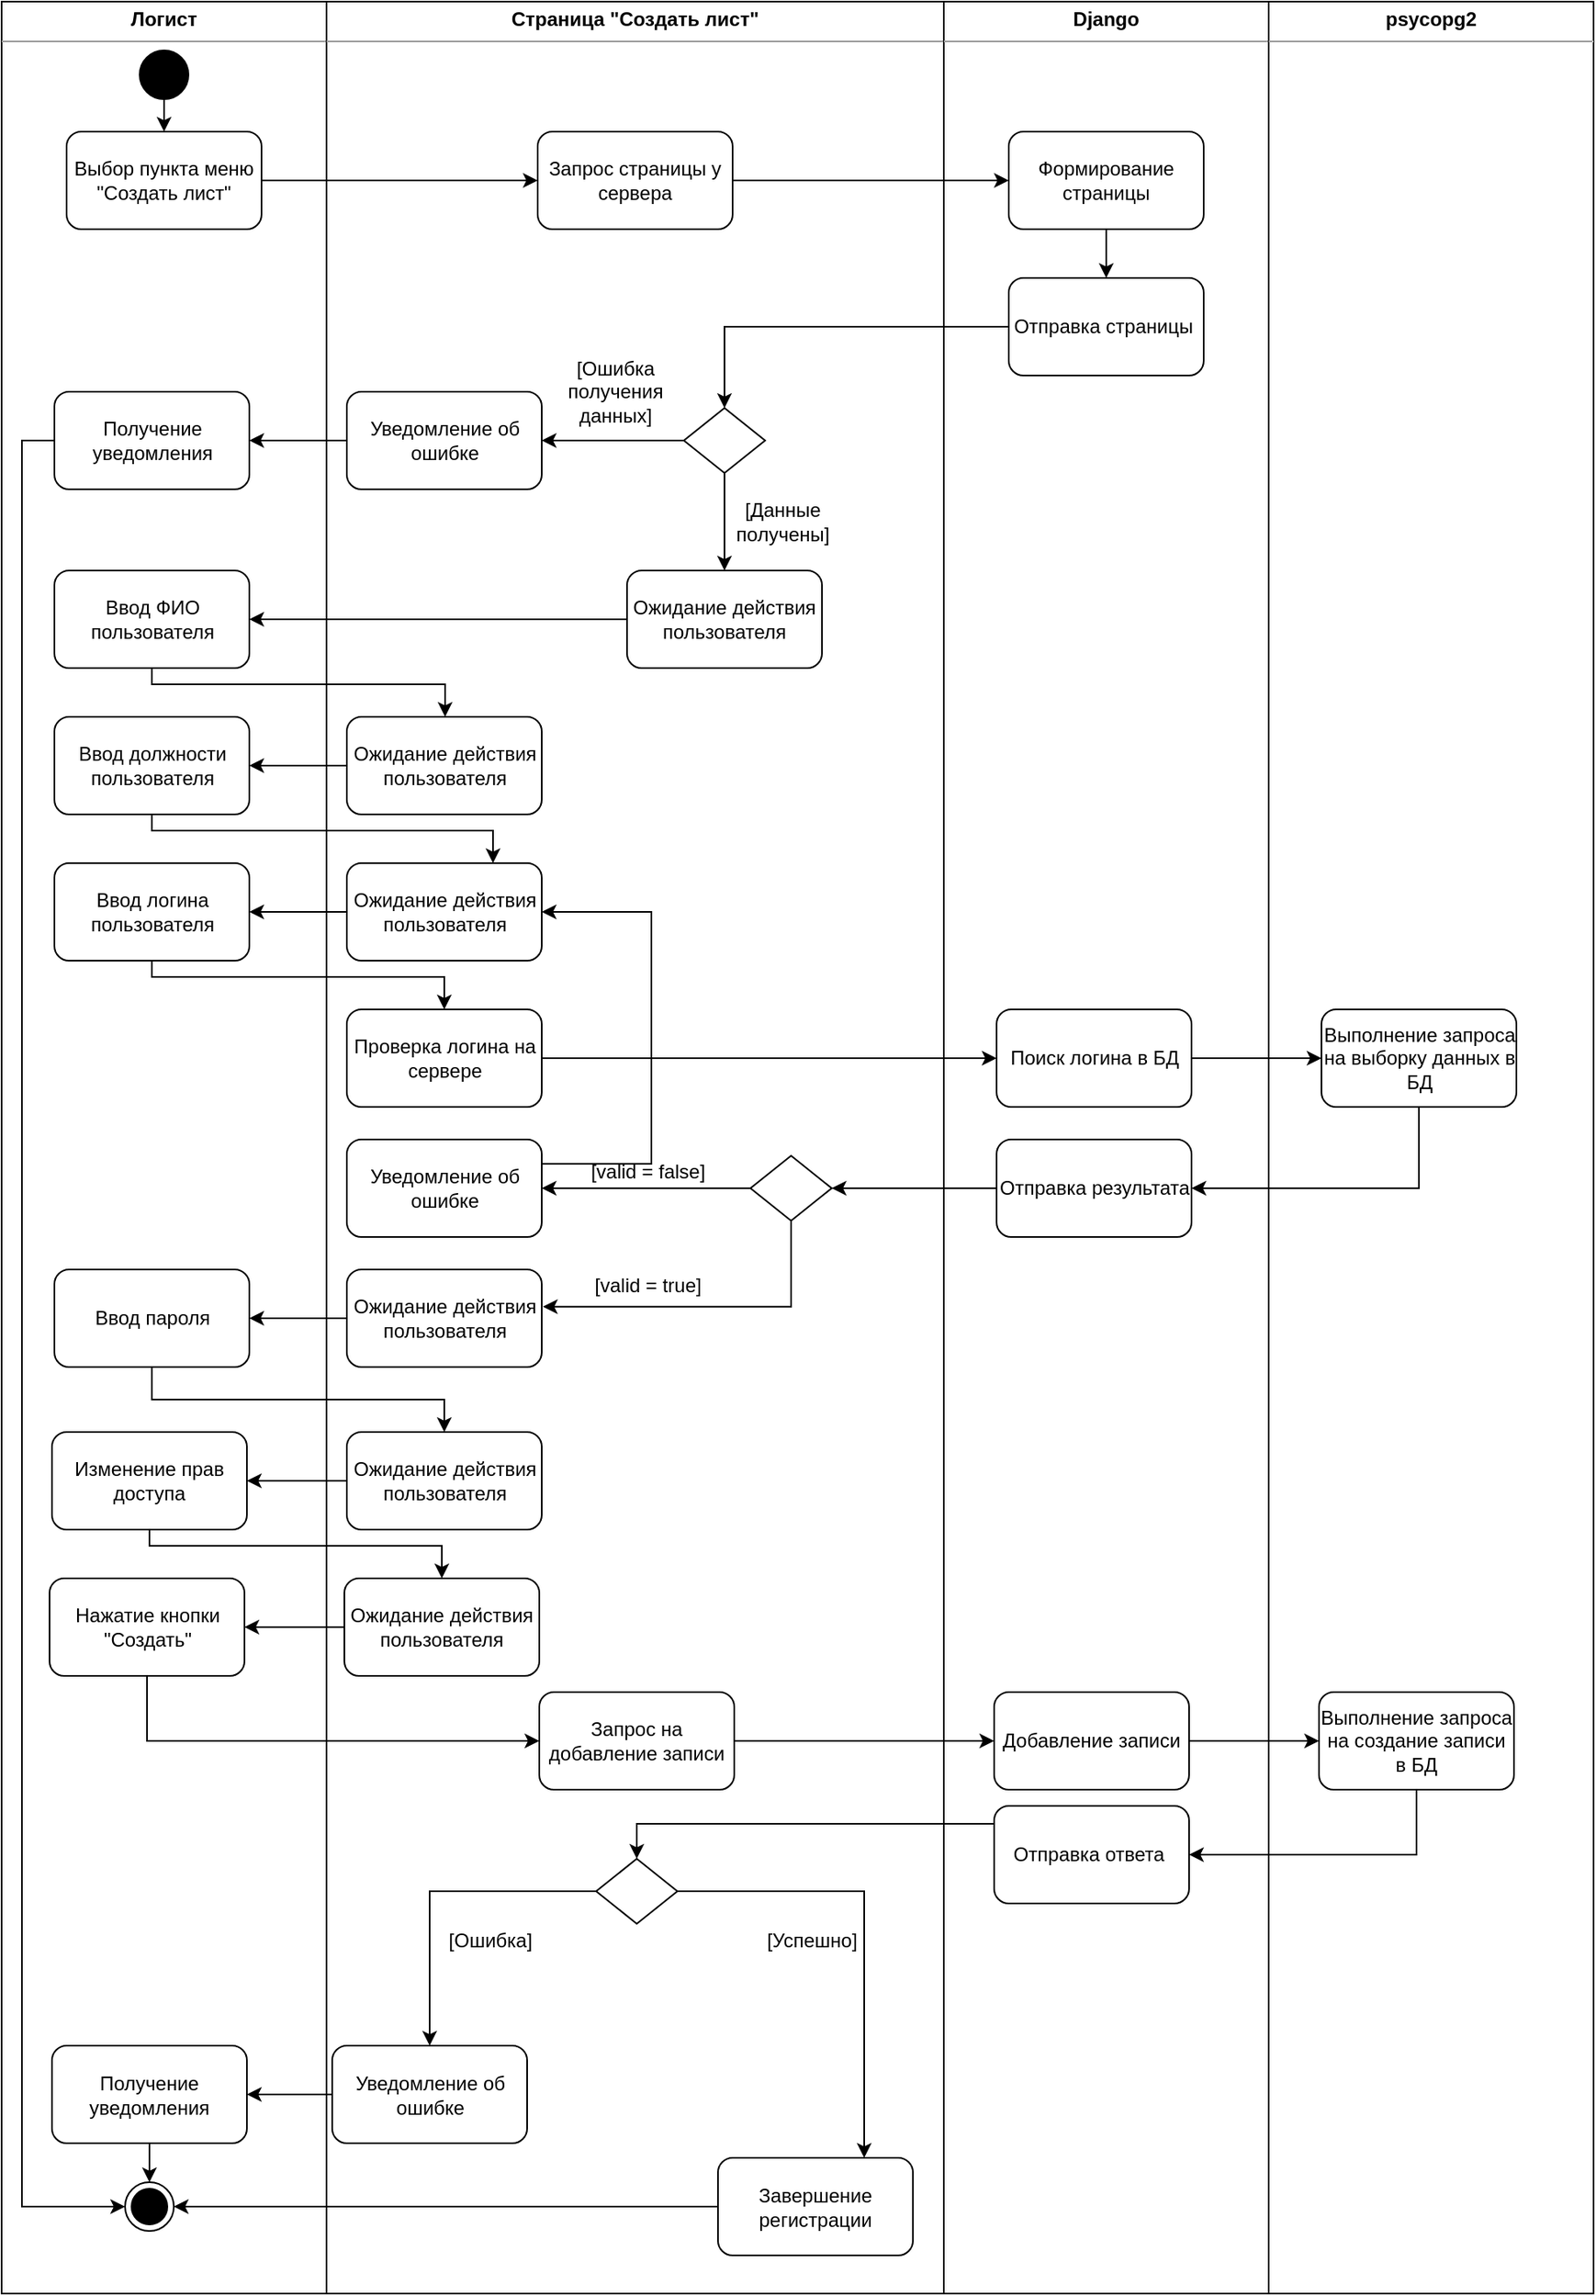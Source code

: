 <mxfile version="13.7.3" type="device"><diagram id="z3P9hNvL_dIzJHwitXw5" name="Страница 1"><mxGraphModel dx="1560" dy="3515" grid="1" gridSize="10" guides="1" tooltips="1" connect="1" arrows="1" fold="1" page="1" pageScale="1" pageWidth="827" pageHeight="1169" math="0" shadow="0"><root><mxCell id="0"/><mxCell id="1" parent="0"/><mxCell id="gkZ3X0_IMT6r3l2f57qp-4" value="&lt;p style=&quot;margin: 0px ; margin-top: 4px ; text-align: center&quot;&gt;&lt;b&gt;Логист&lt;/b&gt;&lt;/p&gt;&lt;hr size=&quot;1&quot;&gt;&lt;div style=&quot;height: 2px&quot;&gt;&lt;/div&gt;" style="verticalAlign=top;align=left;overflow=fill;fontSize=12;fontFamily=Helvetica;html=1;" vertex="1" parent="1"><mxGeometry x="40" y="-600" width="200" height="1410" as="geometry"/></mxCell><mxCell id="gkZ3X0_IMT6r3l2f57qp-5" value="&lt;p style=&quot;margin: 0px ; margin-top: 4px ; text-align: center&quot;&gt;&lt;b&gt;Страница &quot;Создать лист&quot;&lt;/b&gt;&lt;/p&gt;&lt;hr size=&quot;1&quot;&gt;&lt;div style=&quot;height: 2px&quot;&gt;&lt;/div&gt;" style="verticalAlign=top;align=left;overflow=fill;fontSize=12;fontFamily=Helvetica;html=1;" vertex="1" parent="1"><mxGeometry x="240" y="-600" width="380" height="1410" as="geometry"/></mxCell><mxCell id="gkZ3X0_IMT6r3l2f57qp-6" value="&lt;p style=&quot;margin: 0px ; margin-top: 4px ; text-align: center&quot;&gt;&lt;b&gt;Django&lt;/b&gt;&lt;/p&gt;&lt;hr size=&quot;1&quot;&gt;&lt;div style=&quot;height: 2px&quot;&gt;&lt;/div&gt;" style="verticalAlign=top;align=left;overflow=fill;fontSize=12;fontFamily=Helvetica;html=1;" vertex="1" parent="1"><mxGeometry x="620" y="-600" width="200" height="1410" as="geometry"/></mxCell><mxCell id="gkZ3X0_IMT6r3l2f57qp-7" value="&lt;p style=&quot;margin: 0px ; margin-top: 4px ; text-align: center&quot;&gt;&lt;b&gt;psycopg2&lt;/b&gt;&lt;/p&gt;&lt;hr size=&quot;1&quot;&gt;&lt;div style=&quot;height: 2px&quot;&gt;&lt;/div&gt;" style="verticalAlign=top;align=left;overflow=fill;fontSize=12;fontFamily=Helvetica;html=1;" vertex="1" parent="1"><mxGeometry x="820" y="-600" width="200" height="1410" as="geometry"/></mxCell><mxCell id="gkZ3X0_IMT6r3l2f57qp-8" style="edgeStyle=orthogonalEdgeStyle;rounded=0;orthogonalLoop=1;jettySize=auto;html=1;exitX=1;exitY=0.5;exitDx=0;exitDy=0;entryX=0;entryY=0.5;entryDx=0;entryDy=0;" edge="1" parent="1" source="gkZ3X0_IMT6r3l2f57qp-9" target="gkZ3X0_IMT6r3l2f57qp-11"><mxGeometry relative="1" as="geometry"><mxPoint x="280" y="-480" as="targetPoint"/></mxGeometry></mxCell><mxCell id="gkZ3X0_IMT6r3l2f57qp-9" value="Выбор пункта меню&lt;br&gt;&quot;Создать лист&quot;" style="rounded=1;whiteSpace=wrap;html=1;" vertex="1" parent="1"><mxGeometry x="80" y="-520" width="120" height="60" as="geometry"/></mxCell><mxCell id="gkZ3X0_IMT6r3l2f57qp-10" style="edgeStyle=orthogonalEdgeStyle;rounded=0;orthogonalLoop=1;jettySize=auto;html=1;exitX=1;exitY=0.5;exitDx=0;exitDy=0;entryX=0;entryY=0.5;entryDx=0;entryDy=0;" edge="1" parent="1" source="gkZ3X0_IMT6r3l2f57qp-11" target="gkZ3X0_IMT6r3l2f57qp-13"><mxGeometry relative="1" as="geometry"/></mxCell><mxCell id="gkZ3X0_IMT6r3l2f57qp-11" value="Запрос страницы у сервера" style="rounded=1;whiteSpace=wrap;html=1;" vertex="1" parent="1"><mxGeometry x="370" y="-520" width="120" height="60" as="geometry"/></mxCell><mxCell id="gkZ3X0_IMT6r3l2f57qp-12" style="edgeStyle=orthogonalEdgeStyle;rounded=0;orthogonalLoop=1;jettySize=auto;html=1;exitX=0.5;exitY=1;exitDx=0;exitDy=0;" edge="1" parent="1" source="gkZ3X0_IMT6r3l2f57qp-13" target="gkZ3X0_IMT6r3l2f57qp-15"><mxGeometry relative="1" as="geometry"/></mxCell><mxCell id="gkZ3X0_IMT6r3l2f57qp-13" value="Формирование страницы" style="rounded=1;whiteSpace=wrap;html=1;" vertex="1" parent="1"><mxGeometry x="660" y="-520" width="120" height="60" as="geometry"/></mxCell><mxCell id="gkZ3X0_IMT6r3l2f57qp-14" style="edgeStyle=orthogonalEdgeStyle;rounded=0;orthogonalLoop=1;jettySize=auto;html=1;exitX=0;exitY=0.5;exitDx=0;exitDy=0;entryX=0.5;entryY=0;entryDx=0;entryDy=0;" edge="1" parent="1" source="gkZ3X0_IMT6r3l2f57qp-15" target="gkZ3X0_IMT6r3l2f57qp-20"><mxGeometry relative="1" as="geometry"/></mxCell><mxCell id="gkZ3X0_IMT6r3l2f57qp-15" value="Отправка страницы&amp;nbsp;" style="rounded=1;whiteSpace=wrap;html=1;" vertex="1" parent="1"><mxGeometry x="660" y="-430" width="120" height="60" as="geometry"/></mxCell><mxCell id="gkZ3X0_IMT6r3l2f57qp-16" style="edgeStyle=orthogonalEdgeStyle;rounded=0;orthogonalLoop=1;jettySize=auto;html=1;exitX=0.5;exitY=1;exitDx=0;exitDy=0;entryX=0.5;entryY=0;entryDx=0;entryDy=0;" edge="1" parent="1" source="gkZ3X0_IMT6r3l2f57qp-17" target="gkZ3X0_IMT6r3l2f57qp-9"><mxGeometry relative="1" as="geometry"/></mxCell><mxCell id="gkZ3X0_IMT6r3l2f57qp-17" value="" style="ellipse;whiteSpace=wrap;html=1;aspect=fixed;fillColor=#000000;" vertex="1" parent="1"><mxGeometry x="125" y="-570" width="30" height="30" as="geometry"/></mxCell><mxCell id="gkZ3X0_IMT6r3l2f57qp-18" style="edgeStyle=orthogonalEdgeStyle;rounded=0;orthogonalLoop=1;jettySize=auto;html=1;exitX=0;exitY=0.5;exitDx=0;exitDy=0;entryX=1;entryY=0.5;entryDx=0;entryDy=0;" edge="1" parent="1" source="gkZ3X0_IMT6r3l2f57qp-20" target="gkZ3X0_IMT6r3l2f57qp-22"><mxGeometry relative="1" as="geometry"><Array as="points"><mxPoint x="430" y="-330"/><mxPoint x="430" y="-330"/></Array></mxGeometry></mxCell><mxCell id="gkZ3X0_IMT6r3l2f57qp-19" style="edgeStyle=orthogonalEdgeStyle;rounded=0;orthogonalLoop=1;jettySize=auto;html=1;" edge="1" parent="1" source="gkZ3X0_IMT6r3l2f57qp-20" target="gkZ3X0_IMT6r3l2f57qp-55"><mxGeometry relative="1" as="geometry"/></mxCell><mxCell id="gkZ3X0_IMT6r3l2f57qp-20" value="" style="rhombus;whiteSpace=wrap;html=1;fillColor=#FFFFFF;" vertex="1" parent="1"><mxGeometry x="460" y="-350" width="50" height="40" as="geometry"/></mxCell><mxCell id="gkZ3X0_IMT6r3l2f57qp-21" style="edgeStyle=orthogonalEdgeStyle;rounded=0;orthogonalLoop=1;jettySize=auto;html=1;exitX=0;exitY=0.5;exitDx=0;exitDy=0;entryX=1;entryY=0.5;entryDx=0;entryDy=0;" edge="1" parent="1" source="gkZ3X0_IMT6r3l2f57qp-22" target="gkZ3X0_IMT6r3l2f57qp-25"><mxGeometry relative="1" as="geometry"/></mxCell><mxCell id="gkZ3X0_IMT6r3l2f57qp-22" value="Уведомление об&lt;br&gt;ошибке" style="rounded=1;whiteSpace=wrap;html=1;" vertex="1" parent="1"><mxGeometry x="252.5" y="-360" width="120" height="60" as="geometry"/></mxCell><mxCell id="gkZ3X0_IMT6r3l2f57qp-23" value="[Ошибка &lt;br&gt;получения &lt;br&gt;данных]" style="text;html=1;strokeColor=none;fillColor=none;align=center;verticalAlign=middle;whiteSpace=wrap;rounded=0;" vertex="1" parent="1"><mxGeometry x="387.5" y="-370" width="60" height="20" as="geometry"/></mxCell><mxCell id="gkZ3X0_IMT6r3l2f57qp-24" style="edgeStyle=orthogonalEdgeStyle;rounded=0;orthogonalLoop=1;jettySize=auto;html=1;exitX=0;exitY=0.5;exitDx=0;exitDy=0;entryX=0;entryY=0.5;entryDx=0;entryDy=0;" edge="1" parent="1" source="gkZ3X0_IMT6r3l2f57qp-25" target="gkZ3X0_IMT6r3l2f57qp-27"><mxGeometry relative="1" as="geometry"/></mxCell><mxCell id="gkZ3X0_IMT6r3l2f57qp-25" value="Получение уведомления" style="rounded=1;whiteSpace=wrap;html=1;" vertex="1" parent="1"><mxGeometry x="72.5" y="-360" width="120" height="60" as="geometry"/></mxCell><mxCell id="gkZ3X0_IMT6r3l2f57qp-26" value="[Данные получены]" style="text;html=1;strokeColor=none;fillColor=none;align=center;verticalAlign=middle;whiteSpace=wrap;rounded=0;" vertex="1" parent="1"><mxGeometry x="491" y="-290" width="60" height="20" as="geometry"/></mxCell><mxCell id="gkZ3X0_IMT6r3l2f57qp-27" value="" style="ellipse;html=1;shape=endState;fillColor=#000000;" vertex="1" parent="1"><mxGeometry x="116" y="741.5" width="30" height="30" as="geometry"/></mxCell><mxCell id="gkZ3X0_IMT6r3l2f57qp-28" style="edgeStyle=orthogonalEdgeStyle;rounded=0;orthogonalLoop=1;jettySize=auto;html=1;exitX=1;exitY=0.5;exitDx=0;exitDy=0;entryX=0;entryY=0.5;entryDx=0;entryDy=0;" edge="1" parent="1" source="gkZ3X0_IMT6r3l2f57qp-29" target="gkZ3X0_IMT6r3l2f57qp-31"><mxGeometry relative="1" as="geometry"/></mxCell><mxCell id="gkZ3X0_IMT6r3l2f57qp-29" value="Запрос на добавление записи" style="rounded=1;whiteSpace=wrap;html=1;" vertex="1" parent="1"><mxGeometry x="371" y="440" width="120" height="60" as="geometry"/></mxCell><mxCell id="gkZ3X0_IMT6r3l2f57qp-30" style="edgeStyle=orthogonalEdgeStyle;rounded=0;orthogonalLoop=1;jettySize=auto;html=1;exitX=1;exitY=0.5;exitDx=0;exitDy=0;entryX=0;entryY=0.5;entryDx=0;entryDy=0;" edge="1" parent="1" source="gkZ3X0_IMT6r3l2f57qp-31" target="gkZ3X0_IMT6r3l2f57qp-33"><mxGeometry relative="1" as="geometry"/></mxCell><mxCell id="gkZ3X0_IMT6r3l2f57qp-31" value="Добавление записи" style="rounded=1;whiteSpace=wrap;html=1;" vertex="1" parent="1"><mxGeometry x="651" y="440" width="120" height="60" as="geometry"/></mxCell><mxCell id="gkZ3X0_IMT6r3l2f57qp-32" style="edgeStyle=orthogonalEdgeStyle;rounded=0;orthogonalLoop=1;jettySize=auto;html=1;exitX=0.5;exitY=1;exitDx=0;exitDy=0;entryX=1;entryY=0.5;entryDx=0;entryDy=0;" edge="1" parent="1" source="gkZ3X0_IMT6r3l2f57qp-33" target="gkZ3X0_IMT6r3l2f57qp-35"><mxGeometry relative="1" as="geometry"/></mxCell><mxCell id="gkZ3X0_IMT6r3l2f57qp-33" value="Выполнение запроса на создание записи в БД" style="rounded=1;whiteSpace=wrap;html=1;" vertex="1" parent="1"><mxGeometry x="851" y="440" width="120" height="60" as="geometry"/></mxCell><mxCell id="gkZ3X0_IMT6r3l2f57qp-34" style="edgeStyle=orthogonalEdgeStyle;rounded=0;orthogonalLoop=1;jettySize=auto;html=1;exitX=0;exitY=0.25;exitDx=0;exitDy=0;entryX=0.5;entryY=0;entryDx=0;entryDy=0;" edge="1" parent="1" source="gkZ3X0_IMT6r3l2f57qp-35" target="gkZ3X0_IMT6r3l2f57qp-38"><mxGeometry relative="1" as="geometry"><Array as="points"><mxPoint x="651.5" y="521"/><mxPoint x="431.5" y="521"/></Array></mxGeometry></mxCell><mxCell id="gkZ3X0_IMT6r3l2f57qp-35" value="Отправка ответа&amp;nbsp;" style="rounded=1;whiteSpace=wrap;html=1;" vertex="1" parent="1"><mxGeometry x="651" y="510" width="120" height="60" as="geometry"/></mxCell><mxCell id="gkZ3X0_IMT6r3l2f57qp-36" style="edgeStyle=orthogonalEdgeStyle;rounded=0;orthogonalLoop=1;jettySize=auto;html=1;exitX=1;exitY=0.5;exitDx=0;exitDy=0;entryX=0.75;entryY=0;entryDx=0;entryDy=0;" edge="1" parent="1" source="gkZ3X0_IMT6r3l2f57qp-38" target="gkZ3X0_IMT6r3l2f57qp-40"><mxGeometry relative="1" as="geometry"/></mxCell><mxCell id="gkZ3X0_IMT6r3l2f57qp-37" style="edgeStyle=orthogonalEdgeStyle;rounded=0;orthogonalLoop=1;jettySize=auto;html=1;exitX=0;exitY=0.5;exitDx=0;exitDy=0;entryX=0.5;entryY=0;entryDx=0;entryDy=0;" edge="1" parent="1" source="gkZ3X0_IMT6r3l2f57qp-38" target="gkZ3X0_IMT6r3l2f57qp-44"><mxGeometry relative="1" as="geometry"/></mxCell><mxCell id="gkZ3X0_IMT6r3l2f57qp-38" value="" style="rhombus;whiteSpace=wrap;html=1;fillColor=#FFFFFF;" vertex="1" parent="1"><mxGeometry x="406" y="542.5" width="50" height="40" as="geometry"/></mxCell><mxCell id="gkZ3X0_IMT6r3l2f57qp-39" style="edgeStyle=orthogonalEdgeStyle;rounded=0;orthogonalLoop=1;jettySize=auto;html=1;exitX=0;exitY=0.5;exitDx=0;exitDy=0;entryX=1;entryY=0.5;entryDx=0;entryDy=0;" edge="1" parent="1" source="gkZ3X0_IMT6r3l2f57qp-40" target="gkZ3X0_IMT6r3l2f57qp-27"><mxGeometry relative="1" as="geometry"><Array as="points"/></mxGeometry></mxCell><mxCell id="gkZ3X0_IMT6r3l2f57qp-40" value="Завершение регистрации" style="rounded=1;whiteSpace=wrap;html=1;" vertex="1" parent="1"><mxGeometry x="481" y="726.5" width="120" height="60" as="geometry"/></mxCell><mxCell id="gkZ3X0_IMT6r3l2f57qp-41" value="[Успешно]" style="text;html=1;strokeColor=none;fillColor=none;align=center;verticalAlign=middle;whiteSpace=wrap;rounded=0;" vertex="1" parent="1"><mxGeometry x="508.5" y="582.5" width="60" height="20" as="geometry"/></mxCell><mxCell id="gkZ3X0_IMT6r3l2f57qp-42" value="[Ошибка]" style="text;html=1;strokeColor=none;fillColor=none;align=center;verticalAlign=middle;whiteSpace=wrap;rounded=0;" vertex="1" parent="1"><mxGeometry x="311" y="582.5" width="60" height="20" as="geometry"/></mxCell><mxCell id="gkZ3X0_IMT6r3l2f57qp-43" style="edgeStyle=orthogonalEdgeStyle;rounded=0;orthogonalLoop=1;jettySize=auto;html=1;exitX=0;exitY=0.5;exitDx=0;exitDy=0;entryX=1;entryY=0.5;entryDx=0;entryDy=0;" edge="1" parent="1" source="gkZ3X0_IMT6r3l2f57qp-44" target="gkZ3X0_IMT6r3l2f57qp-46"><mxGeometry relative="1" as="geometry"><Array as="points"/></mxGeometry></mxCell><mxCell id="gkZ3X0_IMT6r3l2f57qp-44" value="Уведомление об&lt;br&gt;ошибке" style="rounded=1;whiteSpace=wrap;html=1;" vertex="1" parent="1"><mxGeometry x="243.5" y="657.5" width="120" height="60" as="geometry"/></mxCell><mxCell id="gkZ3X0_IMT6r3l2f57qp-45" style="edgeStyle=orthogonalEdgeStyle;rounded=0;orthogonalLoop=1;jettySize=auto;html=1;exitX=0.5;exitY=1;exitDx=0;exitDy=0;entryX=0.5;entryY=0;entryDx=0;entryDy=0;" edge="1" parent="1" source="gkZ3X0_IMT6r3l2f57qp-46" target="gkZ3X0_IMT6r3l2f57qp-27"><mxGeometry relative="1" as="geometry"/></mxCell><mxCell id="gkZ3X0_IMT6r3l2f57qp-46" value="Получение уведомления" style="rounded=1;whiteSpace=wrap;html=1;" vertex="1" parent="1"><mxGeometry x="71" y="657.5" width="120" height="60" as="geometry"/></mxCell><mxCell id="gkZ3X0_IMT6r3l2f57qp-47" style="edgeStyle=orthogonalEdgeStyle;rounded=0;orthogonalLoop=1;jettySize=auto;html=1;exitX=0.5;exitY=1;exitDx=0;exitDy=0;" edge="1" parent="1"><mxGeometry relative="1" as="geometry"><mxPoint x="920" y="-370" as="targetPoint"/><mxPoint x="920" y="-370" as="sourcePoint"/></mxGeometry></mxCell><mxCell id="gkZ3X0_IMT6r3l2f57qp-48" style="edgeStyle=orthogonalEdgeStyle;rounded=0;orthogonalLoop=1;jettySize=auto;html=1;" edge="1" parent="1" source="gkZ3X0_IMT6r3l2f57qp-49" target="gkZ3X0_IMT6r3l2f57qp-63"><mxGeometry relative="1" as="geometry"><Array as="points"><mxPoint x="133" y="-180"/><mxPoint x="313" y="-180"/></Array></mxGeometry></mxCell><mxCell id="gkZ3X0_IMT6r3l2f57qp-49" value="Ввод ФИО пользователя" style="rounded=1;whiteSpace=wrap;html=1;" vertex="1" parent="1"><mxGeometry x="72.5" y="-250" width="120" height="60" as="geometry"/></mxCell><mxCell id="gkZ3X0_IMT6r3l2f57qp-50" style="edgeStyle=orthogonalEdgeStyle;rounded=0;orthogonalLoop=1;jettySize=auto;html=1;entryX=1;entryY=0.5;entryDx=0;entryDy=0;" edge="1" parent="1" source="gkZ3X0_IMT6r3l2f57qp-51" target="gkZ3X0_IMT6r3l2f57qp-53"><mxGeometry relative="1" as="geometry"/></mxCell><mxCell id="gkZ3X0_IMT6r3l2f57qp-51" value="Ожидание действия&lt;br&gt;пользователя" style="rounded=1;whiteSpace=wrap;html=1;" vertex="1" parent="1"><mxGeometry x="252.5" y="-70" width="120" height="60" as="geometry"/></mxCell><mxCell id="gkZ3X0_IMT6r3l2f57qp-52" style="edgeStyle=orthogonalEdgeStyle;rounded=0;orthogonalLoop=1;jettySize=auto;html=1;entryX=0.5;entryY=0;entryDx=0;entryDy=0;" edge="1" parent="1" source="gkZ3X0_IMT6r3l2f57qp-53" target="gkZ3X0_IMT6r3l2f57qp-57"><mxGeometry relative="1" as="geometry"><Array as="points"><mxPoint x="133"/><mxPoint x="313"/></Array></mxGeometry></mxCell><mxCell id="gkZ3X0_IMT6r3l2f57qp-53" value="Ввод логина пользователя" style="rounded=1;whiteSpace=wrap;html=1;" vertex="1" parent="1"><mxGeometry x="72.5" y="-70" width="120" height="60" as="geometry"/></mxCell><mxCell id="gkZ3X0_IMT6r3l2f57qp-54" style="edgeStyle=orthogonalEdgeStyle;rounded=0;orthogonalLoop=1;jettySize=auto;html=1;entryX=1;entryY=0.5;entryDx=0;entryDy=0;" edge="1" parent="1" source="gkZ3X0_IMT6r3l2f57qp-55" target="gkZ3X0_IMT6r3l2f57qp-49"><mxGeometry relative="1" as="geometry"/></mxCell><mxCell id="gkZ3X0_IMT6r3l2f57qp-55" value="Ожидание действия&lt;br&gt;пользователя" style="rounded=1;whiteSpace=wrap;html=1;" vertex="1" parent="1"><mxGeometry x="425" y="-250" width="120" height="60" as="geometry"/></mxCell><mxCell id="gkZ3X0_IMT6r3l2f57qp-56" style="edgeStyle=orthogonalEdgeStyle;rounded=0;orthogonalLoop=1;jettySize=auto;html=1;entryX=0;entryY=0.5;entryDx=0;entryDy=0;" edge="1" parent="1" source="gkZ3X0_IMT6r3l2f57qp-57" target="gkZ3X0_IMT6r3l2f57qp-67"><mxGeometry relative="1" as="geometry"/></mxCell><mxCell id="gkZ3X0_IMT6r3l2f57qp-57" value="Проверка логина на сервере" style="rounded=1;whiteSpace=wrap;html=1;" vertex="1" parent="1"><mxGeometry x="252.5" y="20" width="120" height="60" as="geometry"/></mxCell><mxCell id="gkZ3X0_IMT6r3l2f57qp-58" style="edgeStyle=orthogonalEdgeStyle;rounded=0;orthogonalLoop=1;jettySize=auto;html=1;entryX=1;entryY=0.5;entryDx=0;entryDy=0;" edge="1" parent="1" source="gkZ3X0_IMT6r3l2f57qp-59" target="gkZ3X0_IMT6r3l2f57qp-61"><mxGeometry relative="1" as="geometry"/></mxCell><mxCell id="gkZ3X0_IMT6r3l2f57qp-59" value="Ожидание действия&lt;br&gt;пользователя" style="rounded=1;whiteSpace=wrap;html=1;" vertex="1" parent="1"><mxGeometry x="252.5" y="180" width="120" height="60" as="geometry"/></mxCell><mxCell id="gkZ3X0_IMT6r3l2f57qp-60" style="edgeStyle=orthogonalEdgeStyle;rounded=0;orthogonalLoop=1;jettySize=auto;html=1;entryX=0.5;entryY=0;entryDx=0;entryDy=0;" edge="1" parent="1" source="gkZ3X0_IMT6r3l2f57qp-61" target="gkZ3X0_IMT6r3l2f57qp-80"><mxGeometry relative="1" as="geometry"><Array as="points"><mxPoint x="133" y="260"/><mxPoint x="313" y="260"/></Array></mxGeometry></mxCell><mxCell id="gkZ3X0_IMT6r3l2f57qp-61" value="Ввод пароля" style="rounded=1;whiteSpace=wrap;html=1;" vertex="1" parent="1"><mxGeometry x="72.5" y="180" width="120" height="60" as="geometry"/></mxCell><mxCell id="gkZ3X0_IMT6r3l2f57qp-62" style="edgeStyle=orthogonalEdgeStyle;rounded=0;orthogonalLoop=1;jettySize=auto;html=1;entryX=1;entryY=0.5;entryDx=0;entryDy=0;" edge="1" parent="1" source="gkZ3X0_IMT6r3l2f57qp-63" target="gkZ3X0_IMT6r3l2f57qp-65"><mxGeometry relative="1" as="geometry"/></mxCell><mxCell id="gkZ3X0_IMT6r3l2f57qp-63" value="Ожидание действия&lt;br&gt;пользователя" style="rounded=1;whiteSpace=wrap;html=1;" vertex="1" parent="1"><mxGeometry x="252.5" y="-160" width="120" height="60" as="geometry"/></mxCell><mxCell id="gkZ3X0_IMT6r3l2f57qp-64" style="edgeStyle=orthogonalEdgeStyle;rounded=0;orthogonalLoop=1;jettySize=auto;html=1;entryX=0.75;entryY=0;entryDx=0;entryDy=0;" edge="1" parent="1" source="gkZ3X0_IMT6r3l2f57qp-65" target="gkZ3X0_IMT6r3l2f57qp-51"><mxGeometry relative="1" as="geometry"><Array as="points"><mxPoint x="133" y="-90"/><mxPoint x="343" y="-90"/></Array></mxGeometry></mxCell><mxCell id="gkZ3X0_IMT6r3l2f57qp-65" value="Ввод должности пользователя" style="rounded=1;whiteSpace=wrap;html=1;" vertex="1" parent="1"><mxGeometry x="72.5" y="-160" width="120" height="60" as="geometry"/></mxCell><mxCell id="gkZ3X0_IMT6r3l2f57qp-66" style="edgeStyle=orthogonalEdgeStyle;rounded=0;orthogonalLoop=1;jettySize=auto;html=1;" edge="1" parent="1" source="gkZ3X0_IMT6r3l2f57qp-67" target="gkZ3X0_IMT6r3l2f57qp-69"><mxGeometry relative="1" as="geometry"/></mxCell><mxCell id="gkZ3X0_IMT6r3l2f57qp-67" value="Поиск логина в БД" style="rounded=1;whiteSpace=wrap;html=1;" vertex="1" parent="1"><mxGeometry x="652.5" y="20" width="120" height="60" as="geometry"/></mxCell><mxCell id="gkZ3X0_IMT6r3l2f57qp-68" style="edgeStyle=orthogonalEdgeStyle;rounded=0;orthogonalLoop=1;jettySize=auto;html=1;entryX=1;entryY=0.5;entryDx=0;entryDy=0;" edge="1" parent="1" source="gkZ3X0_IMT6r3l2f57qp-69" target="gkZ3X0_IMT6r3l2f57qp-71"><mxGeometry relative="1" as="geometry"><Array as="points"><mxPoint x="913" y="130"/></Array></mxGeometry></mxCell><mxCell id="gkZ3X0_IMT6r3l2f57qp-69" value="Выполнение запроса на выборку данных в БД" style="rounded=1;whiteSpace=wrap;html=1;" vertex="1" parent="1"><mxGeometry x="852.5" y="20" width="120" height="60" as="geometry"/></mxCell><mxCell id="gkZ3X0_IMT6r3l2f57qp-70" style="edgeStyle=orthogonalEdgeStyle;rounded=0;orthogonalLoop=1;jettySize=auto;html=1;entryX=1;entryY=0.5;entryDx=0;entryDy=0;" edge="1" parent="1" source="gkZ3X0_IMT6r3l2f57qp-71" target="gkZ3X0_IMT6r3l2f57qp-74"><mxGeometry relative="1" as="geometry"/></mxCell><mxCell id="gkZ3X0_IMT6r3l2f57qp-71" value="Отправка результата" style="rounded=1;whiteSpace=wrap;html=1;" vertex="1" parent="1"><mxGeometry x="652.5" y="100" width="120" height="60" as="geometry"/></mxCell><mxCell id="gkZ3X0_IMT6r3l2f57qp-72" style="edgeStyle=orthogonalEdgeStyle;rounded=0;orthogonalLoop=1;jettySize=auto;html=1;entryX=1;entryY=0.5;entryDx=0;entryDy=0;" edge="1" parent="1" source="gkZ3X0_IMT6r3l2f57qp-74" target="gkZ3X0_IMT6r3l2f57qp-76"><mxGeometry relative="1" as="geometry"/></mxCell><mxCell id="gkZ3X0_IMT6r3l2f57qp-73" style="edgeStyle=orthogonalEdgeStyle;rounded=0;orthogonalLoop=1;jettySize=auto;html=1;entryX=1.006;entryY=0.381;entryDx=0;entryDy=0;entryPerimeter=0;" edge="1" parent="1" source="gkZ3X0_IMT6r3l2f57qp-74" target="gkZ3X0_IMT6r3l2f57qp-59"><mxGeometry relative="1" as="geometry"><Array as="points"><mxPoint x="526" y="130"/><mxPoint x="526" y="203"/></Array></mxGeometry></mxCell><mxCell id="gkZ3X0_IMT6r3l2f57qp-74" value="" style="rhombus;whiteSpace=wrap;html=1;fillColor=#FFFFFF;" vertex="1" parent="1"><mxGeometry x="501" y="110" width="50" height="40" as="geometry"/></mxCell><mxCell id="gkZ3X0_IMT6r3l2f57qp-75" style="edgeStyle=orthogonalEdgeStyle;rounded=0;orthogonalLoop=1;jettySize=auto;html=1;exitX=1;exitY=0.25;exitDx=0;exitDy=0;entryX=1;entryY=0.5;entryDx=0;entryDy=0;" edge="1" parent="1" source="gkZ3X0_IMT6r3l2f57qp-76" target="gkZ3X0_IMT6r3l2f57qp-51"><mxGeometry relative="1" as="geometry"><Array as="points"><mxPoint x="440" y="115"/><mxPoint x="440" y="-40"/></Array></mxGeometry></mxCell><mxCell id="gkZ3X0_IMT6r3l2f57qp-76" value="Уведомление об&lt;br&gt;ошибке" style="rounded=1;whiteSpace=wrap;html=1;" vertex="1" parent="1"><mxGeometry x="252.5" y="100" width="120" height="60" as="geometry"/></mxCell><mxCell id="gkZ3X0_IMT6r3l2f57qp-77" value="[valid = false]" style="text;html=1;strokeColor=none;fillColor=none;align=center;verticalAlign=middle;whiteSpace=wrap;rounded=0;" vertex="1" parent="1"><mxGeometry x="387.5" y="110" width="100" height="20" as="geometry"/></mxCell><mxCell id="gkZ3X0_IMT6r3l2f57qp-78" value="[valid = true]" style="text;html=1;strokeColor=none;fillColor=none;align=center;verticalAlign=middle;whiteSpace=wrap;rounded=0;" vertex="1" parent="1"><mxGeometry x="387.5" y="180" width="100" height="20" as="geometry"/></mxCell><mxCell id="gkZ3X0_IMT6r3l2f57qp-79" style="edgeStyle=orthogonalEdgeStyle;rounded=0;orthogonalLoop=1;jettySize=auto;html=1;entryX=1;entryY=0.5;entryDx=0;entryDy=0;" edge="1" parent="1" source="gkZ3X0_IMT6r3l2f57qp-80" target="gkZ3X0_IMT6r3l2f57qp-82"><mxGeometry relative="1" as="geometry"/></mxCell><mxCell id="gkZ3X0_IMT6r3l2f57qp-80" value="Ожидание действия&lt;br&gt;пользователя" style="rounded=1;whiteSpace=wrap;html=1;" vertex="1" parent="1"><mxGeometry x="252.5" y="280" width="120" height="60" as="geometry"/></mxCell><mxCell id="gkZ3X0_IMT6r3l2f57qp-81" style="edgeStyle=orthogonalEdgeStyle;rounded=0;orthogonalLoop=1;jettySize=auto;html=1;entryX=0.5;entryY=0;entryDx=0;entryDy=0;" edge="1" parent="1" source="gkZ3X0_IMT6r3l2f57qp-82" target="gkZ3X0_IMT6r3l2f57qp-84"><mxGeometry relative="1" as="geometry"><Array as="points"><mxPoint x="131" y="350"/><mxPoint x="311" y="350"/></Array></mxGeometry></mxCell><mxCell id="gkZ3X0_IMT6r3l2f57qp-82" value="Изменение прав доступа" style="rounded=1;whiteSpace=wrap;html=1;" vertex="1" parent="1"><mxGeometry x="71" y="280" width="120" height="60" as="geometry"/></mxCell><mxCell id="gkZ3X0_IMT6r3l2f57qp-83" style="edgeStyle=orthogonalEdgeStyle;rounded=0;orthogonalLoop=1;jettySize=auto;html=1;entryX=1;entryY=0.5;entryDx=0;entryDy=0;" edge="1" parent="1" source="gkZ3X0_IMT6r3l2f57qp-84" target="gkZ3X0_IMT6r3l2f57qp-86"><mxGeometry relative="1" as="geometry"/></mxCell><mxCell id="gkZ3X0_IMT6r3l2f57qp-84" value="Ожидание действия&lt;br&gt;пользователя" style="rounded=1;whiteSpace=wrap;html=1;" vertex="1" parent="1"><mxGeometry x="251" y="370" width="120" height="60" as="geometry"/></mxCell><mxCell id="gkZ3X0_IMT6r3l2f57qp-85" style="edgeStyle=orthogonalEdgeStyle;rounded=0;orthogonalLoop=1;jettySize=auto;html=1;entryX=0;entryY=0.5;entryDx=0;entryDy=0;" edge="1" parent="1" source="gkZ3X0_IMT6r3l2f57qp-86" target="gkZ3X0_IMT6r3l2f57qp-29"><mxGeometry relative="1" as="geometry"><Array as="points"><mxPoint x="130" y="470"/></Array></mxGeometry></mxCell><mxCell id="gkZ3X0_IMT6r3l2f57qp-86" value="Нажатие кнопки &quot;Создать&quot;" style="rounded=1;whiteSpace=wrap;html=1;" vertex="1" parent="1"><mxGeometry x="69.5" y="370" width="120" height="60" as="geometry"/></mxCell></root></mxGraphModel></diagram></mxfile>